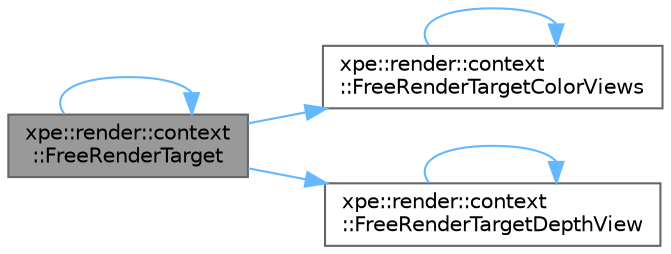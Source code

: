 digraph "xpe::render::context::FreeRenderTarget"
{
 // LATEX_PDF_SIZE
  bgcolor="transparent";
  edge [fontname=Helvetica,fontsize=10,labelfontname=Helvetica,labelfontsize=10];
  node [fontname=Helvetica,fontsize=10,shape=box,height=0.2,width=0.4];
  rankdir="LR";
  Node1 [id="Node000001",label="xpe::render::context\l::FreeRenderTarget",height=0.2,width=0.4,color="gray40", fillcolor="grey60", style="filled", fontcolor="black",tooltip=" "];
  Node1 -> Node1 [id="edge16_Node000001_Node000001",color="steelblue1",style="solid",tooltip=" "];
  Node1 -> Node2 [id="edge17_Node000001_Node000002",color="steelblue1",style="solid",tooltip=" "];
  Node2 [id="Node000002",label="xpe::render::context\l::FreeRenderTargetColorViews",height=0.2,width=0.4,color="grey40", fillcolor="white", style="filled",URL="$namespacexpe_1_1render_1_1context.html#a30c9be414613bc60cde541b08bc57417",tooltip=" "];
  Node2 -> Node2 [id="edge18_Node000002_Node000002",color="steelblue1",style="solid",tooltip=" "];
  Node1 -> Node3 [id="edge19_Node000001_Node000003",color="steelblue1",style="solid",tooltip=" "];
  Node3 [id="Node000003",label="xpe::render::context\l::FreeRenderTargetDepthView",height=0.2,width=0.4,color="grey40", fillcolor="white", style="filled",URL="$namespacexpe_1_1render_1_1context.html#a6aedc29a164c62f5ef61f220d4e4309b",tooltip=" "];
  Node3 -> Node3 [id="edge20_Node000003_Node000003",color="steelblue1",style="solid",tooltip=" "];
}
